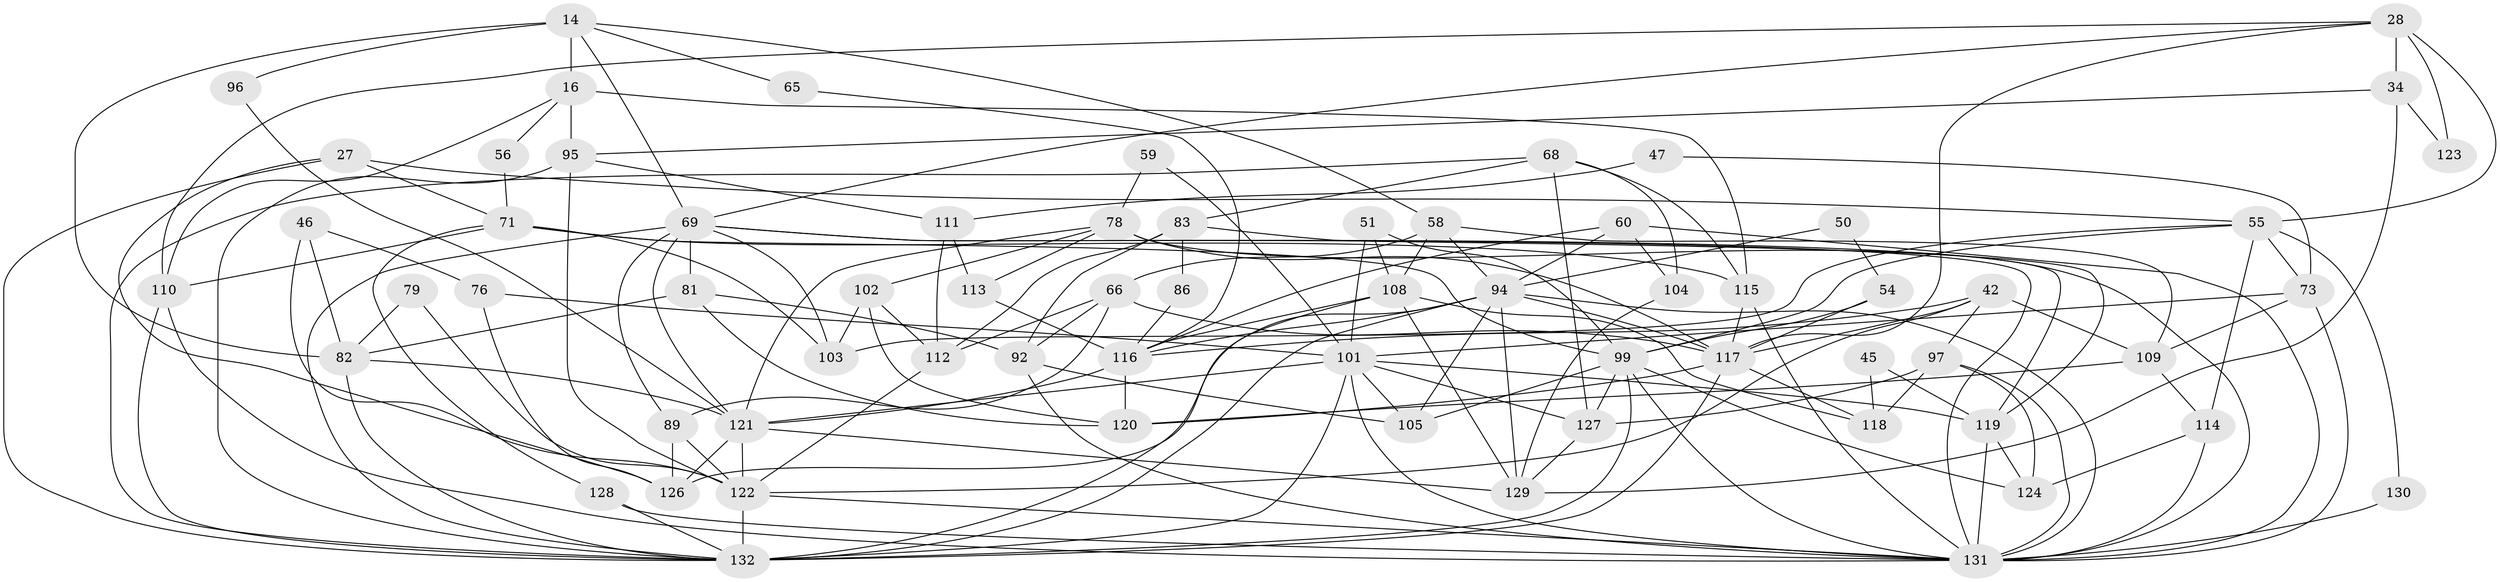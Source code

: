 // original degree distribution, {4: 0.2878787878787879, 3: 0.2878787878787879, 6: 0.10606060606060606, 7: 0.03787878787878788, 5: 0.14393939393939395, 2: 0.12121212121212122, 8: 0.015151515151515152}
// Generated by graph-tools (version 1.1) at 2025/52/03/04/25 21:52:30]
// undirected, 66 vertices, 168 edges
graph export_dot {
graph [start="1"]
  node [color=gray90,style=filled];
  14;
  16;
  27;
  28 [super="+20"];
  34;
  42 [super="+29"];
  45;
  46;
  47;
  50;
  51;
  54;
  55 [super="+18+38"];
  56;
  58 [super="+36"];
  59;
  60;
  65;
  66;
  68 [super="+21"];
  69 [super="+40+33+43"];
  71;
  73 [super="+39"];
  76;
  78 [super="+75"];
  79;
  81;
  82 [super="+3"];
  83;
  86;
  89;
  92;
  94 [super="+80+23+62+74"];
  95 [super="+4+85"];
  96 [super="+63"];
  97 [super="+15"];
  99 [super="+30"];
  101 [super="+19"];
  102 [super="+87"];
  103;
  104;
  105 [super="+6"];
  108 [super="+49"];
  109 [super="+70"];
  110 [super="+90"];
  111;
  112;
  113;
  114 [super="+57"];
  115 [super="+106"];
  116 [super="+31+44+53"];
  117 [super="+61+84"];
  118 [super="+93"];
  119 [super="+64"];
  120 [super="+88"];
  121 [super="+26+35+37"];
  122 [super="+10+8"];
  123 [super="+91"];
  124;
  126;
  127;
  128 [super="+67"];
  129 [super="+107"];
  130;
  131 [super="+13+100"];
  132 [super="+125+52+98"];
  14 -- 16;
  14 -- 58;
  14 -- 65;
  14 -- 96 [weight=2];
  14 -- 82;
  14 -- 69;
  16 -- 110;
  16 -- 56;
  16 -- 95 [weight=2];
  16 -- 115;
  27 -- 71;
  27 -- 126;
  27 -- 55;
  27 -- 132;
  28 -- 34;
  28 -- 55 [weight=2];
  28 -- 123;
  28 -- 69;
  28 -- 117;
  28 -- 110;
  34 -- 129 [weight=2];
  34 -- 123 [weight=2];
  34 -- 95;
  42 -- 97;
  42 -- 122;
  42 -- 109;
  42 -- 117;
  42 -- 116;
  45 -- 118;
  45 -- 119;
  46 -- 82 [weight=2];
  46 -- 76;
  46 -- 122;
  47 -- 111;
  47 -- 73;
  50 -- 54;
  50 -- 94;
  51 -- 99;
  51 -- 101;
  51 -- 108;
  54 -- 99;
  54 -- 117;
  55 -- 114 [weight=2];
  55 -- 103;
  55 -- 73;
  55 -- 130;
  55 -- 99;
  56 -- 71;
  58 -- 109;
  58 -- 108;
  58 -- 66;
  58 -- 94;
  59 -- 78;
  59 -- 101;
  60 -- 104;
  60 -- 131 [weight=2];
  60 -- 116;
  60 -- 94;
  65 -- 116;
  66 -- 117;
  66 -- 92;
  66 -- 89;
  66 -- 112;
  68 -- 83;
  68 -- 127;
  68 -- 115;
  68 -- 104;
  68 -- 132;
  69 -- 89;
  69 -- 131;
  69 -- 121;
  69 -- 103;
  69 -- 81;
  69 -- 132;
  69 -- 119;
  71 -- 103;
  71 -- 99;
  71 -- 110;
  71 -- 115 [weight=2];
  71 -- 128;
  73 -- 101 [weight=2];
  73 -- 131;
  73 -- 109;
  76 -- 126;
  76 -- 101;
  78 -- 131 [weight=2];
  78 -- 102;
  78 -- 113;
  78 -- 117 [weight=3];
  78 -- 121;
  79 -- 122;
  79 -- 82 [weight=2];
  81 -- 92;
  81 -- 82;
  81 -- 120;
  82 -- 132 [weight=2];
  82 -- 121;
  83 -- 112;
  83 -- 86;
  83 -- 92;
  83 -- 119;
  86 -- 116;
  89 -- 126;
  89 -- 122;
  92 -- 105;
  92 -- 131;
  94 -- 129;
  94 -- 126;
  94 -- 132 [weight=3];
  94 -- 105;
  94 -- 117;
  94 -- 131;
  94 -- 116;
  95 -- 111;
  95 -- 132 [weight=2];
  95 -- 122;
  96 -- 121;
  97 -- 127;
  97 -- 118 [weight=2];
  97 -- 124;
  97 -- 131 [weight=2];
  99 -- 105;
  99 -- 132;
  99 -- 124;
  99 -- 127;
  99 -- 131;
  101 -- 105;
  101 -- 132 [weight=2];
  101 -- 131;
  101 -- 119;
  101 -- 127;
  101 -- 121;
  102 -- 103;
  102 -- 112;
  102 -- 120;
  104 -- 129;
  108 -- 129 [weight=2];
  108 -- 132;
  108 -- 118;
  108 -- 116;
  109 -- 120;
  109 -- 114 [weight=2];
  110 -- 131;
  110 -- 132;
  111 -- 112;
  111 -- 113;
  112 -- 122;
  113 -- 116;
  114 -- 124;
  114 -- 131;
  115 -- 131 [weight=2];
  115 -- 117;
  116 -- 120;
  116 -- 121;
  117 -- 118;
  117 -- 132 [weight=2];
  117 -- 120 [weight=2];
  119 -- 131 [weight=4];
  119 -- 124;
  121 -- 129;
  121 -- 122;
  121 -- 126;
  122 -- 131;
  122 -- 132;
  127 -- 129;
  128 -- 131;
  128 -- 132;
  130 -- 131;
}
